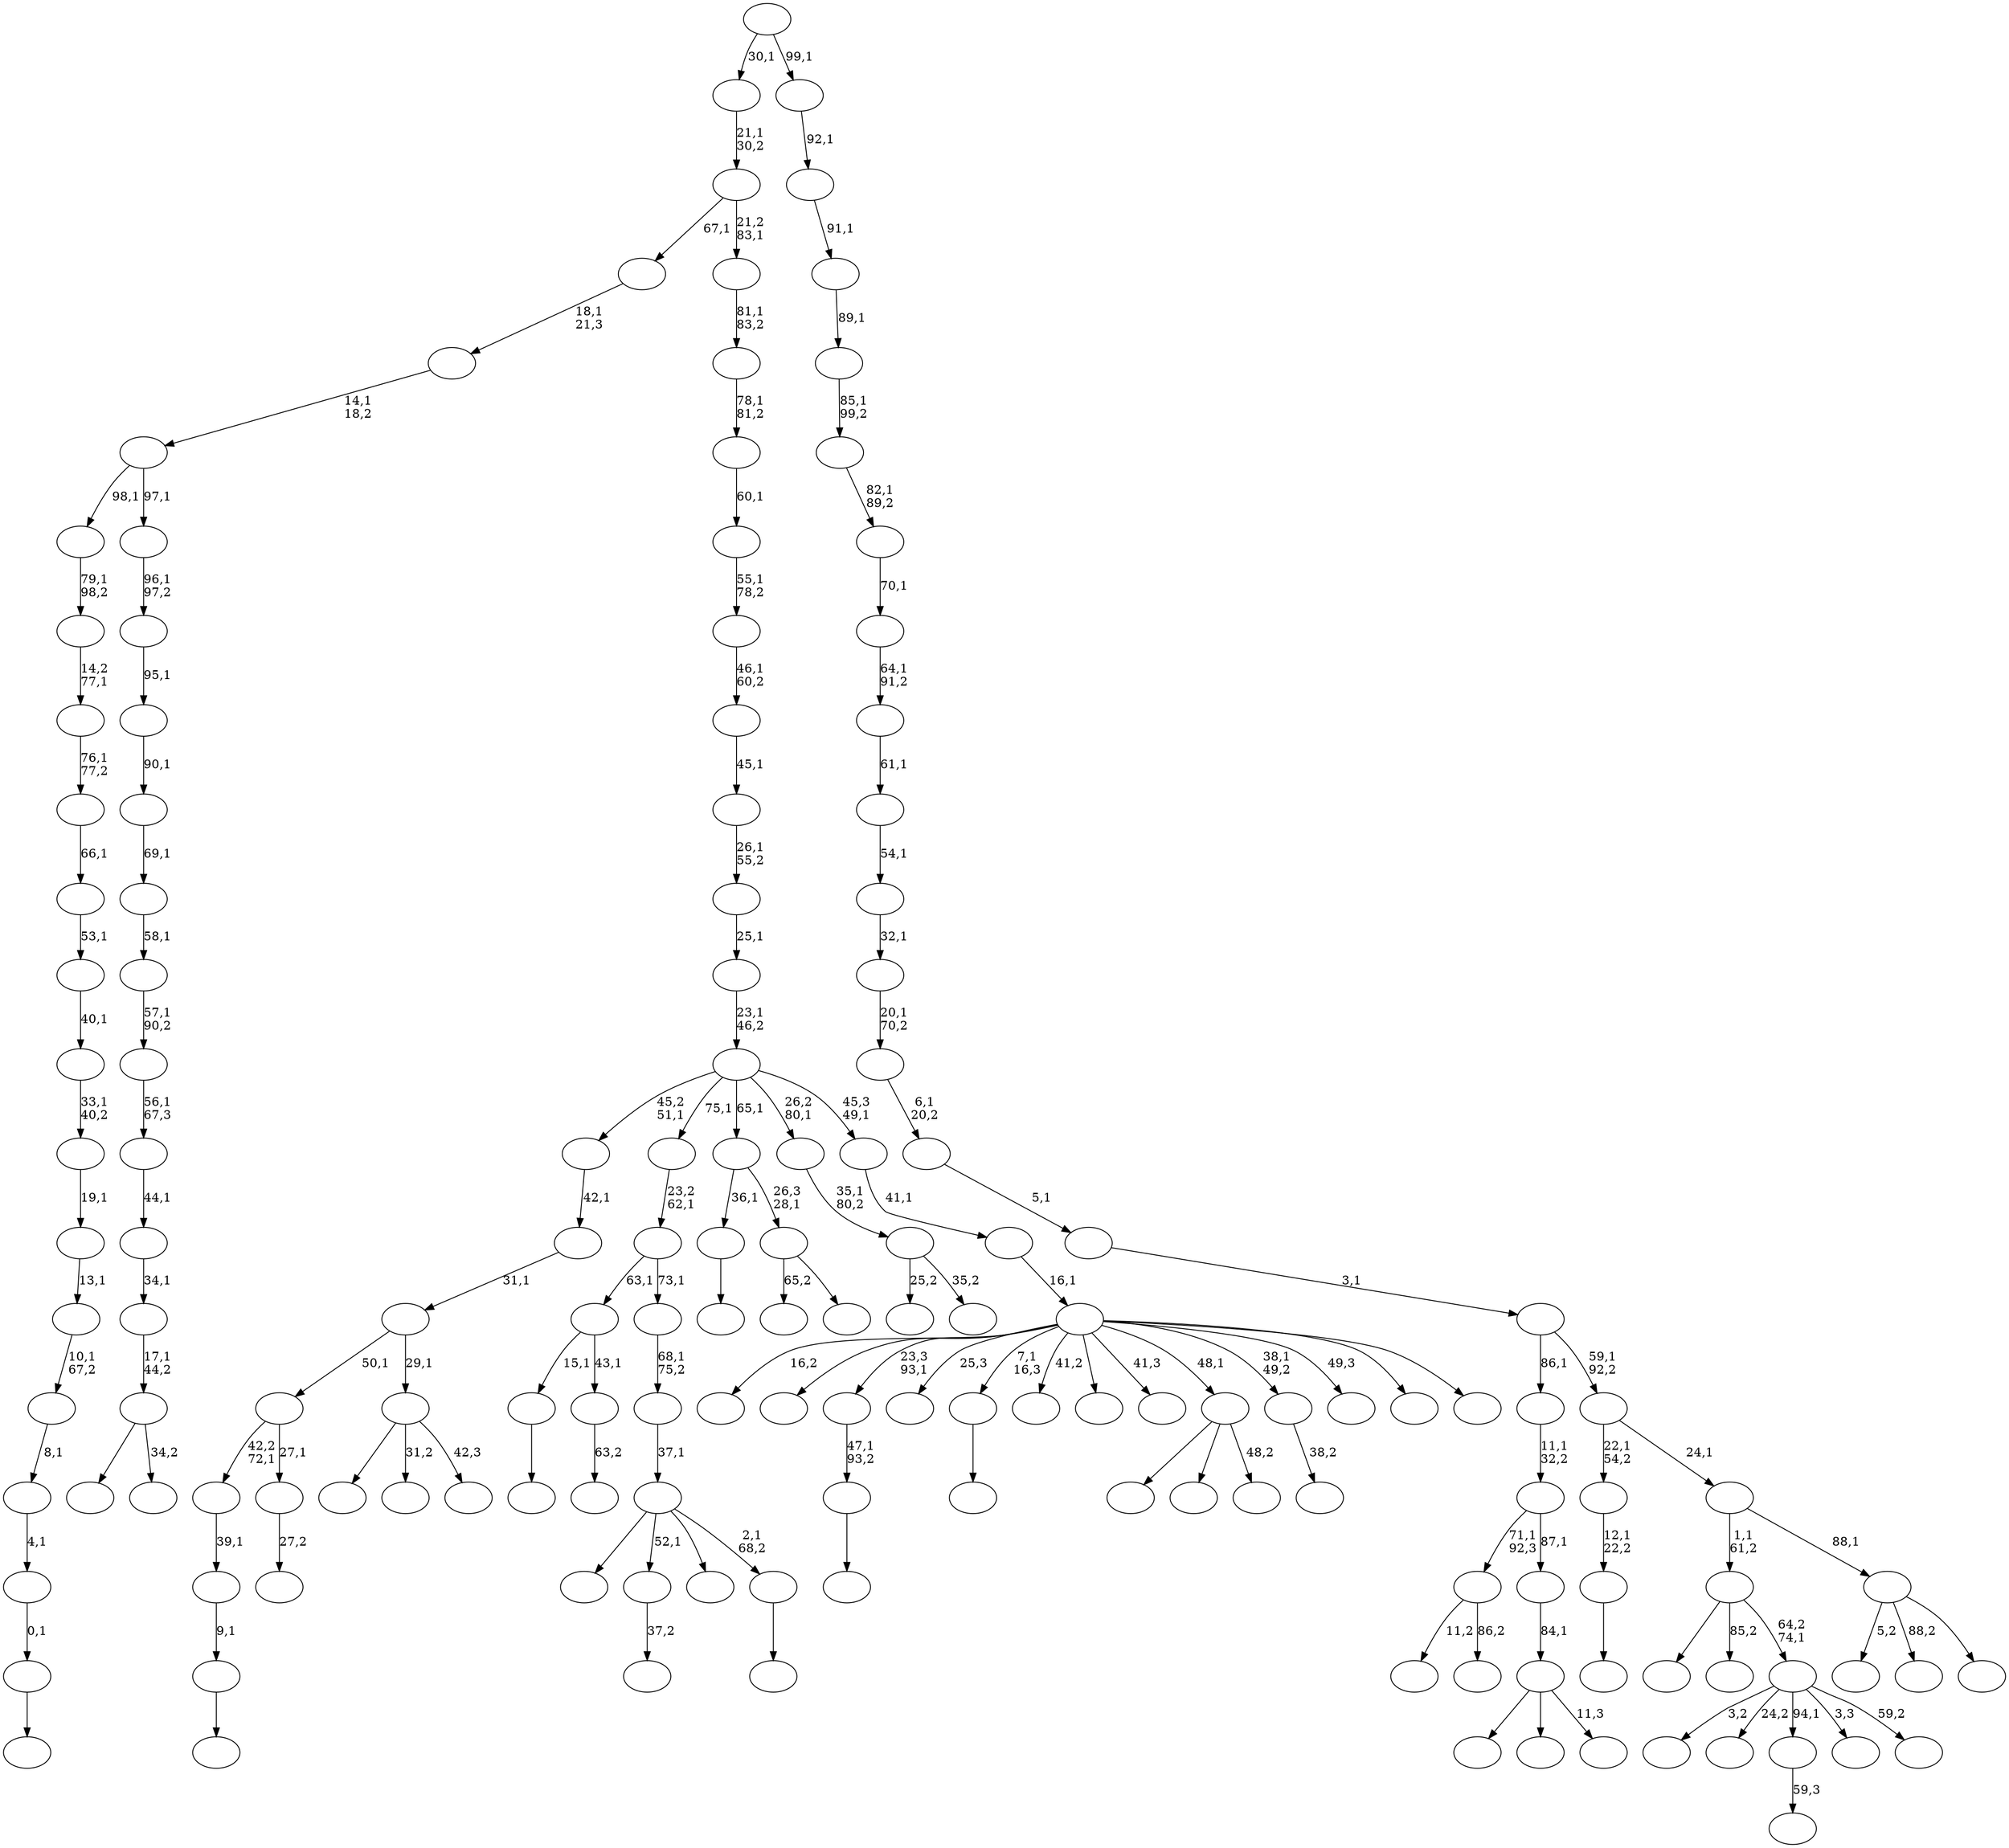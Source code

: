 digraph T {
	150 [label=""]
	149 [label=""]
	148 [label=""]
	147 [label=""]
	146 [label=""]
	145 [label=""]
	144 [label=""]
	143 [label=""]
	142 [label=""]
	141 [label=""]
	140 [label=""]
	139 [label=""]
	138 [label=""]
	137 [label=""]
	136 [label=""]
	135 [label=""]
	134 [label=""]
	133 [label=""]
	132 [label=""]
	131 [label=""]
	130 [label=""]
	129 [label=""]
	128 [label=""]
	127 [label=""]
	126 [label=""]
	125 [label=""]
	124 [label=""]
	123 [label=""]
	122 [label=""]
	121 [label=""]
	120 [label=""]
	119 [label=""]
	118 [label=""]
	117 [label=""]
	116 [label=""]
	115 [label=""]
	114 [label=""]
	113 [label=""]
	112 [label=""]
	111 [label=""]
	110 [label=""]
	109 [label=""]
	108 [label=""]
	107 [label=""]
	106 [label=""]
	105 [label=""]
	104 [label=""]
	103 [label=""]
	102 [label=""]
	101 [label=""]
	100 [label=""]
	99 [label=""]
	98 [label=""]
	97 [label=""]
	96 [label=""]
	95 [label=""]
	94 [label=""]
	93 [label=""]
	92 [label=""]
	91 [label=""]
	90 [label=""]
	89 [label=""]
	88 [label=""]
	87 [label=""]
	86 [label=""]
	85 [label=""]
	84 [label=""]
	83 [label=""]
	82 [label=""]
	81 [label=""]
	80 [label=""]
	79 [label=""]
	78 [label=""]
	77 [label=""]
	76 [label=""]
	75 [label=""]
	74 [label=""]
	73 [label=""]
	72 [label=""]
	71 [label=""]
	70 [label=""]
	69 [label=""]
	68 [label=""]
	67 [label=""]
	66 [label=""]
	65 [label=""]
	64 [label=""]
	63 [label=""]
	62 [label=""]
	61 [label=""]
	60 [label=""]
	59 [label=""]
	58 [label=""]
	57 [label=""]
	56 [label=""]
	55 [label=""]
	54 [label=""]
	53 [label=""]
	52 [label=""]
	51 [label=""]
	50 [label=""]
	49 [label=""]
	48 [label=""]
	47 [label=""]
	46 [label=""]
	45 [label=""]
	44 [label=""]
	43 [label=""]
	42 [label=""]
	41 [label=""]
	40 [label=""]
	39 [label=""]
	38 [label=""]
	37 [label=""]
	36 [label=""]
	35 [label=""]
	34 [label=""]
	33 [label=""]
	32 [label=""]
	31 [label=""]
	30 [label=""]
	29 [label=""]
	28 [label=""]
	27 [label=""]
	26 [label=""]
	25 [label=""]
	24 [label=""]
	23 [label=""]
	22 [label=""]
	21 [label=""]
	20 [label=""]
	19 [label=""]
	18 [label=""]
	17 [label=""]
	16 [label=""]
	15 [label=""]
	14 [label=""]
	13 [label=""]
	12 [label=""]
	11 [label=""]
	10 [label=""]
	9 [label=""]
	8 [label=""]
	7 [label=""]
	6 [label=""]
	5 [label=""]
	4 [label=""]
	3 [label=""]
	2 [label=""]
	1 [label=""]
	0 [label=""]
	148 -> 149 [label=""]
	147 -> 148 [label="9,1"]
	146 -> 147 [label="39,1"]
	141 -> 142 [label=""]
	140 -> 141 [label="0,1"]
	139 -> 140 [label="4,1"]
	138 -> 139 [label="8,1"]
	137 -> 138 [label="10,1\n67,2"]
	136 -> 137 [label="13,1"]
	135 -> 136 [label="19,1"]
	134 -> 135 [label="33,1\n40,2"]
	133 -> 134 [label="40,1"]
	132 -> 133 [label="53,1"]
	131 -> 132 [label="66,1"]
	130 -> 131 [label="76,1\n77,2"]
	129 -> 130 [label="14,2\n77,1"]
	128 -> 129 [label="79,1\n98,2"]
	123 -> 124 [label=""]
	120 -> 121 [label=""]
	119 -> 120 [label="47,1\n93,2"]
	116 -> 117 [label=""]
	111 -> 112 [label="37,2"]
	109 -> 110 [label="27,2"]
	108 -> 146 [label="42,2\n72,1"]
	108 -> 109 [label="27,1"]
	105 -> 106 [label=""]
	103 -> 150 [label=""]
	103 -> 115 [label="31,2"]
	103 -> 104 [label="42,3"]
	102 -> 108 [label="50,1"]
	102 -> 103 [label="29,1"]
	101 -> 102 [label="31,1"]
	100 -> 101 [label="42,1"]
	98 -> 125 [label="11,2"]
	98 -> 99 [label="86,2"]
	91 -> 92 [label=""]
	90 -> 91 [label="12,1\n22,2"]
	85 -> 86 [label="63,2"]
	84 -> 105 [label="15,1"]
	84 -> 85 [label="43,1"]
	81 -> 82 [label=""]
	80 -> 113 [label=""]
	80 -> 111 [label="52,1"]
	80 -> 93 [label=""]
	80 -> 81 [label="2,1\n68,2"]
	79 -> 80 [label="37,1"]
	78 -> 79 [label="68,1\n75,2"]
	77 -> 84 [label="63,1"]
	77 -> 78 [label="73,1"]
	76 -> 77 [label="23,2\n62,1"]
	74 -> 114 [label=""]
	74 -> 107 [label=""]
	74 -> 75 [label="48,2"]
	72 -> 144 [label=""]
	72 -> 127 [label=""]
	72 -> 73 [label="11,3"]
	71 -> 72 [label="84,1"]
	70 -> 98 [label="71,1\n92,3"]
	70 -> 71 [label="87,1"]
	69 -> 70 [label="11,1\n32,2"]
	67 -> 89 [label=""]
	67 -> 68 [label="34,2"]
	66 -> 67 [label="17,1\n44,2"]
	65 -> 66 [label="34,1"]
	64 -> 65 [label="44,1"]
	63 -> 64 [label="56,1\n67,3"]
	62 -> 63 [label="57,1\n90,2"]
	61 -> 62 [label="58,1"]
	60 -> 61 [label="69,1"]
	59 -> 60 [label="90,1"]
	58 -> 59 [label="95,1"]
	57 -> 58 [label="96,1\n97,2"]
	56 -> 128 [label="98,1"]
	56 -> 57 [label="97,1"]
	55 -> 56 [label="14,1\n18,2"]
	54 -> 55 [label="18,1\n21,3"]
	52 -> 87 [label="65,2"]
	52 -> 53 [label=""]
	51 -> 123 [label="36,1"]
	51 -> 52 [label="26,3\n28,1"]
	48 -> 49 [label="59,3"]
	46 -> 47 [label="38,2"]
	42 -> 88 [label="25,2"]
	42 -> 43 [label="35,2"]
	41 -> 42 [label="35,1\n80,2"]
	37 -> 94 [label="3,2"]
	37 -> 50 [label="24,2"]
	37 -> 48 [label="94,1"]
	37 -> 40 [label="3,3"]
	37 -> 38 [label="59,2"]
	36 -> 143 [label=""]
	36 -> 95 [label="85,2"]
	36 -> 37 [label="64,2\n74,1"]
	34 -> 145 [label="16,2"]
	34 -> 122 [label=""]
	34 -> 119 [label="23,3\n93,1"]
	34 -> 118 [label="25,3"]
	34 -> 116 [label="7,1\n16,3"]
	34 -> 97 [label="41,2"]
	34 -> 96 [label=""]
	34 -> 83 [label="41,3"]
	34 -> 74 [label="48,1"]
	34 -> 46 [label="38,1\n49,2"]
	34 -> 45 [label="49,3"]
	34 -> 39 [label=""]
	34 -> 35 [label=""]
	33 -> 34 [label="16,1"]
	32 -> 33 [label="41,1"]
	31 -> 100 [label="45,2\n51,1"]
	31 -> 76 [label="75,1"]
	31 -> 51 [label="65,1"]
	31 -> 41 [label="26,2\n80,1"]
	31 -> 32 [label="45,3\n49,1"]
	30 -> 31 [label="23,1\n46,2"]
	29 -> 30 [label="25,1"]
	28 -> 29 [label="26,1\n55,2"]
	27 -> 28 [label="45,1"]
	26 -> 27 [label="46,1\n60,2"]
	25 -> 26 [label="55,1\n78,2"]
	24 -> 25 [label="60,1"]
	23 -> 24 [label="78,1\n81,2"]
	22 -> 23 [label="81,1\n83,2"]
	21 -> 54 [label="67,1"]
	21 -> 22 [label="21,2\n83,1"]
	20 -> 21 [label="21,1\n30,2"]
	18 -> 126 [label="5,2"]
	18 -> 44 [label="88,2"]
	18 -> 19 [label=""]
	17 -> 36 [label="1,1\n61,2"]
	17 -> 18 [label="88,1"]
	16 -> 90 [label="22,1\n54,2"]
	16 -> 17 [label="24,1"]
	15 -> 69 [label="86,1"]
	15 -> 16 [label="59,1\n92,2"]
	14 -> 15 [label="3,1"]
	13 -> 14 [label="5,1"]
	12 -> 13 [label="6,1\n20,2"]
	11 -> 12 [label="20,1\n70,2"]
	10 -> 11 [label="32,1"]
	9 -> 10 [label="54,1"]
	8 -> 9 [label="61,1"]
	7 -> 8 [label="64,1\n91,2"]
	6 -> 7 [label="70,1"]
	5 -> 6 [label="82,1\n89,2"]
	4 -> 5 [label="85,1\n99,2"]
	3 -> 4 [label="89,1"]
	2 -> 3 [label="91,1"]
	1 -> 2 [label="92,1"]
	0 -> 20 [label="30,1"]
	0 -> 1 [label="99,1"]
}
